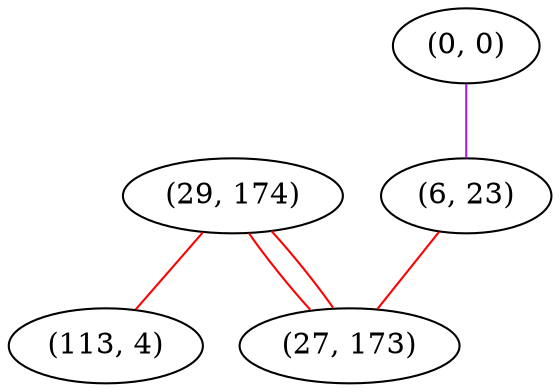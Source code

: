 graph "" {
"(29, 174)";
"(0, 0)";
"(6, 23)";
"(113, 4)";
"(27, 173)";
"(29, 174)" -- "(113, 4)"  [color=red, key=0, weight=1];
"(29, 174)" -- "(27, 173)"  [color=red, key=0, weight=1];
"(29, 174)" -- "(27, 173)"  [color=red, key=1, weight=1];
"(0, 0)" -- "(6, 23)"  [color=purple, key=0, weight=4];
"(6, 23)" -- "(27, 173)"  [color=red, key=0, weight=1];
}
